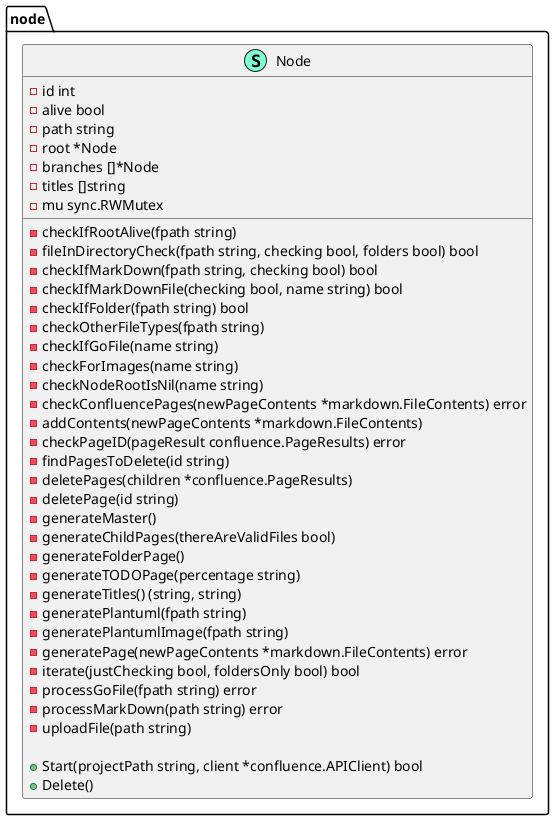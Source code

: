 @startuml
namespace node {
    class Node << (S,Aquamarine) >> {
        - id int
        - alive bool
        - path string
        - root *Node
        - branches []*Node
        - titles []string
        - mu sync.RWMutex

        - checkIfRootAlive(fpath string) 
        - fileInDirectoryCheck(fpath string, checking bool, folders bool) bool
        - checkIfMarkDown(fpath string, checking bool) bool
        - checkIfMarkDownFile(checking bool, name string) bool
        - checkIfFolder(fpath string) bool
        - checkOtherFileTypes(fpath string) 
        - checkIfGoFile(name string) 
        - checkForImages(name string) 
        - checkNodeRootIsNil(name string) 
        - checkConfluencePages(newPageContents *markdown.FileContents) error
        - addContents(newPageContents *markdown.FileContents) 
        - checkPageID(pageResult confluence.PageResults) error
        - findPagesToDelete(id string) 
        - deletePages(children *confluence.PageResults) 
        - deletePage(id string) 
        - generateMaster() 
        - generateChildPages(thereAreValidFiles bool) 
        - generateFolderPage() 
        - generateTODOPage(percentage string) 
        - generateTitles() (string, string)
        - generatePlantuml(fpath string) 
        - generatePlantumlImage(fpath string) 
        - generatePage(newPageContents *markdown.FileContents) error
        - iterate(justChecking bool, foldersOnly bool) bool
        - processGoFile(fpath string) error
        - processMarkDown(path string) error
        - uploadFile(path string) 

        + Start(projectPath string, client *confluence.APIClient) bool
        + Delete() 

    }
}


@enduml
